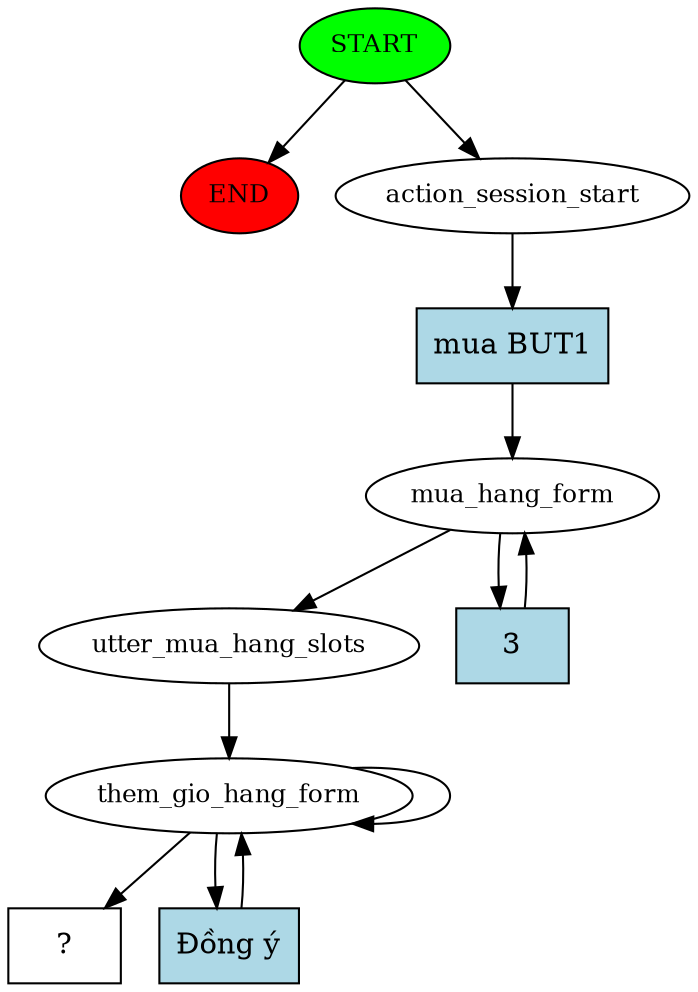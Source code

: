 digraph  {
0 [class="start active", fillcolor=green, fontsize=12, label=START, style=filled];
"-1" [class=end, fillcolor=red, fontsize=12, label=END, style=filled];
1 [class=active, fontsize=12, label=action_session_start];
2 [class=active, fontsize=12, label=mua_hang_form];
5 [class=active, fontsize=12, label=utter_mua_hang_slots];
6 [class=active, fontsize=12, label=them_gio_hang_form];
12 [class="intent dashed active", label="  ?  ", shape=rect];
13 [class="intent active", fillcolor=lightblue, label="\mua BUT1", shape=rect, style=filled];
14 [class="intent active", fillcolor=lightblue, label=3, shape=rect, style=filled];
15 [class="intent active", fillcolor=lightblue, label="Đồng ý", shape=rect, style=filled];
0 -> "-1"  [class="", key=NONE, label=""];
0 -> 1  [class=active, key=NONE, label=""];
1 -> 13  [class=active, key=0];
2 -> 5  [class=active, key=NONE, label=""];
2 -> 14  [class=active, key=0];
5 -> 6  [class=active, key=NONE, label=""];
6 -> 6  [class=active, key=NONE, label=""];
6 -> 12  [class=active, key=NONE, label=""];
6 -> 15  [class=active, key=0];
13 -> 2  [class=active, key=0];
14 -> 2  [class=active, key=0];
15 -> 6  [class=active, key=0];
}
